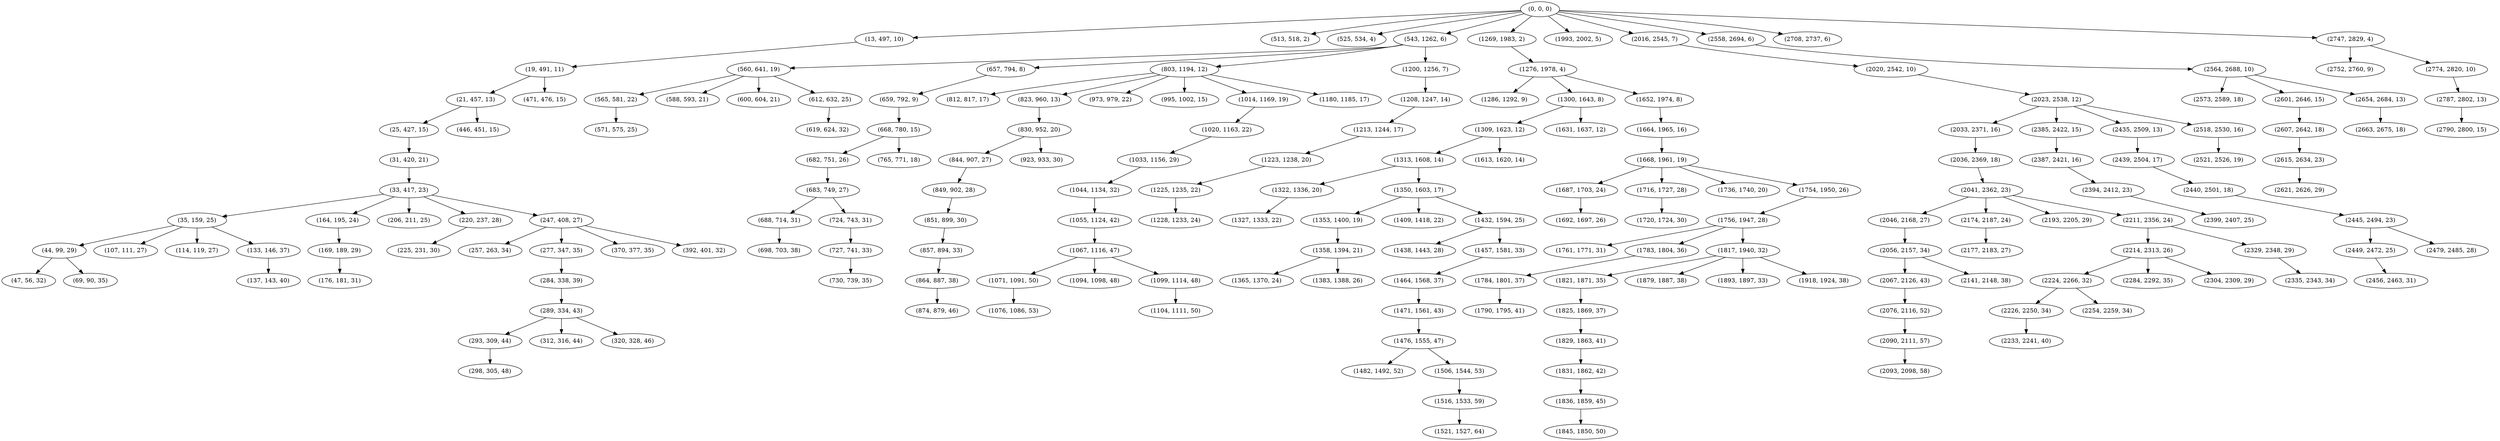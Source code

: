 digraph tree {
    "(0, 0, 0)";
    "(13, 497, 10)";
    "(19, 491, 11)";
    "(21, 457, 13)";
    "(25, 427, 15)";
    "(31, 420, 21)";
    "(33, 417, 23)";
    "(35, 159, 25)";
    "(44, 99, 29)";
    "(47, 56, 32)";
    "(69, 90, 35)";
    "(107, 111, 27)";
    "(114, 119, 27)";
    "(133, 146, 37)";
    "(137, 143, 40)";
    "(164, 195, 24)";
    "(169, 189, 29)";
    "(176, 181, 31)";
    "(206, 211, 25)";
    "(220, 237, 28)";
    "(225, 231, 30)";
    "(247, 408, 27)";
    "(257, 263, 34)";
    "(277, 347, 35)";
    "(284, 338, 39)";
    "(289, 334, 43)";
    "(293, 309, 44)";
    "(298, 305, 48)";
    "(312, 316, 44)";
    "(320, 328, 46)";
    "(370, 377, 35)";
    "(392, 401, 32)";
    "(446, 451, 15)";
    "(471, 476, 15)";
    "(513, 518, 2)";
    "(525, 534, 4)";
    "(543, 1262, 6)";
    "(560, 641, 19)";
    "(565, 581, 22)";
    "(571, 575, 25)";
    "(588, 593, 21)";
    "(600, 604, 21)";
    "(612, 632, 25)";
    "(619, 624, 32)";
    "(657, 794, 8)";
    "(659, 792, 9)";
    "(668, 780, 15)";
    "(682, 751, 26)";
    "(683, 749, 27)";
    "(688, 714, 31)";
    "(698, 703, 38)";
    "(724, 743, 31)";
    "(727, 741, 33)";
    "(730, 739, 35)";
    "(765, 771, 18)";
    "(803, 1194, 12)";
    "(812, 817, 17)";
    "(823, 960, 13)";
    "(830, 952, 20)";
    "(844, 907, 27)";
    "(849, 902, 28)";
    "(851, 899, 30)";
    "(857, 894, 33)";
    "(864, 887, 38)";
    "(874, 879, 46)";
    "(923, 933, 30)";
    "(973, 979, 22)";
    "(995, 1002, 15)";
    "(1014, 1169, 19)";
    "(1020, 1163, 22)";
    "(1033, 1156, 29)";
    "(1044, 1134, 32)";
    "(1055, 1124, 42)";
    "(1067, 1116, 47)";
    "(1071, 1091, 50)";
    "(1076, 1086, 53)";
    "(1094, 1098, 48)";
    "(1099, 1114, 48)";
    "(1104, 1111, 50)";
    "(1180, 1185, 17)";
    "(1200, 1256, 7)";
    "(1208, 1247, 14)";
    "(1213, 1244, 17)";
    "(1223, 1238, 20)";
    "(1225, 1235, 22)";
    "(1228, 1233, 24)";
    "(1269, 1983, 2)";
    "(1276, 1978, 4)";
    "(1286, 1292, 9)";
    "(1300, 1643, 8)";
    "(1309, 1623, 12)";
    "(1313, 1608, 14)";
    "(1322, 1336, 20)";
    "(1327, 1333, 22)";
    "(1350, 1603, 17)";
    "(1353, 1400, 19)";
    "(1358, 1394, 21)";
    "(1365, 1370, 24)";
    "(1383, 1388, 26)";
    "(1409, 1418, 22)";
    "(1432, 1594, 25)";
    "(1438, 1443, 28)";
    "(1457, 1581, 33)";
    "(1464, 1568, 37)";
    "(1471, 1561, 43)";
    "(1476, 1555, 47)";
    "(1482, 1492, 52)";
    "(1506, 1544, 53)";
    "(1516, 1533, 59)";
    "(1521, 1527, 64)";
    "(1613, 1620, 14)";
    "(1631, 1637, 12)";
    "(1652, 1974, 8)";
    "(1664, 1965, 16)";
    "(1668, 1961, 19)";
    "(1687, 1703, 24)";
    "(1692, 1697, 26)";
    "(1716, 1727, 28)";
    "(1720, 1724, 30)";
    "(1736, 1740, 20)";
    "(1754, 1950, 26)";
    "(1756, 1947, 28)";
    "(1761, 1771, 31)";
    "(1783, 1804, 36)";
    "(1784, 1801, 37)";
    "(1790, 1795, 41)";
    "(1817, 1940, 32)";
    "(1821, 1871, 35)";
    "(1825, 1869, 37)";
    "(1829, 1863, 41)";
    "(1831, 1862, 42)";
    "(1836, 1859, 45)";
    "(1845, 1850, 50)";
    "(1879, 1887, 38)";
    "(1893, 1897, 33)";
    "(1918, 1924, 38)";
    "(1993, 2002, 5)";
    "(2016, 2545, 7)";
    "(2020, 2542, 10)";
    "(2023, 2538, 12)";
    "(2033, 2371, 16)";
    "(2036, 2369, 18)";
    "(2041, 2362, 23)";
    "(2046, 2168, 27)";
    "(2056, 2157, 34)";
    "(2067, 2126, 43)";
    "(2076, 2116, 52)";
    "(2090, 2111, 57)";
    "(2093, 2098, 58)";
    "(2141, 2148, 38)";
    "(2174, 2187, 24)";
    "(2177, 2183, 27)";
    "(2193, 2205, 29)";
    "(2211, 2356, 24)";
    "(2214, 2313, 26)";
    "(2224, 2266, 32)";
    "(2226, 2250, 34)";
    "(2233, 2241, 40)";
    "(2254, 2259, 34)";
    "(2284, 2292, 35)";
    "(2304, 2309, 29)";
    "(2329, 2348, 29)";
    "(2335, 2343, 34)";
    "(2385, 2422, 15)";
    "(2387, 2421, 16)";
    "(2394, 2412, 23)";
    "(2399, 2407, 25)";
    "(2435, 2509, 13)";
    "(2439, 2504, 17)";
    "(2440, 2501, 18)";
    "(2445, 2494, 23)";
    "(2449, 2472, 25)";
    "(2456, 2463, 31)";
    "(2479, 2485, 28)";
    "(2518, 2530, 16)";
    "(2521, 2526, 19)";
    "(2558, 2694, 6)";
    "(2564, 2688, 10)";
    "(2573, 2589, 18)";
    "(2601, 2646, 15)";
    "(2607, 2642, 18)";
    "(2615, 2634, 23)";
    "(2621, 2626, 29)";
    "(2654, 2684, 13)";
    "(2663, 2675, 18)";
    "(2708, 2737, 6)";
    "(2747, 2829, 4)";
    "(2752, 2760, 9)";
    "(2774, 2820, 10)";
    "(2787, 2802, 13)";
    "(2790, 2800, 15)";
    "(0, 0, 0)" -> "(13, 497, 10)";
    "(0, 0, 0)" -> "(513, 518, 2)";
    "(0, 0, 0)" -> "(525, 534, 4)";
    "(0, 0, 0)" -> "(543, 1262, 6)";
    "(0, 0, 0)" -> "(1269, 1983, 2)";
    "(0, 0, 0)" -> "(1993, 2002, 5)";
    "(0, 0, 0)" -> "(2016, 2545, 7)";
    "(0, 0, 0)" -> "(2558, 2694, 6)";
    "(0, 0, 0)" -> "(2708, 2737, 6)";
    "(0, 0, 0)" -> "(2747, 2829, 4)";
    "(13, 497, 10)" -> "(19, 491, 11)";
    "(19, 491, 11)" -> "(21, 457, 13)";
    "(19, 491, 11)" -> "(471, 476, 15)";
    "(21, 457, 13)" -> "(25, 427, 15)";
    "(21, 457, 13)" -> "(446, 451, 15)";
    "(25, 427, 15)" -> "(31, 420, 21)";
    "(31, 420, 21)" -> "(33, 417, 23)";
    "(33, 417, 23)" -> "(35, 159, 25)";
    "(33, 417, 23)" -> "(164, 195, 24)";
    "(33, 417, 23)" -> "(206, 211, 25)";
    "(33, 417, 23)" -> "(220, 237, 28)";
    "(33, 417, 23)" -> "(247, 408, 27)";
    "(35, 159, 25)" -> "(44, 99, 29)";
    "(35, 159, 25)" -> "(107, 111, 27)";
    "(35, 159, 25)" -> "(114, 119, 27)";
    "(35, 159, 25)" -> "(133, 146, 37)";
    "(44, 99, 29)" -> "(47, 56, 32)";
    "(44, 99, 29)" -> "(69, 90, 35)";
    "(133, 146, 37)" -> "(137, 143, 40)";
    "(164, 195, 24)" -> "(169, 189, 29)";
    "(169, 189, 29)" -> "(176, 181, 31)";
    "(220, 237, 28)" -> "(225, 231, 30)";
    "(247, 408, 27)" -> "(257, 263, 34)";
    "(247, 408, 27)" -> "(277, 347, 35)";
    "(247, 408, 27)" -> "(370, 377, 35)";
    "(247, 408, 27)" -> "(392, 401, 32)";
    "(277, 347, 35)" -> "(284, 338, 39)";
    "(284, 338, 39)" -> "(289, 334, 43)";
    "(289, 334, 43)" -> "(293, 309, 44)";
    "(289, 334, 43)" -> "(312, 316, 44)";
    "(289, 334, 43)" -> "(320, 328, 46)";
    "(293, 309, 44)" -> "(298, 305, 48)";
    "(543, 1262, 6)" -> "(560, 641, 19)";
    "(543, 1262, 6)" -> "(657, 794, 8)";
    "(543, 1262, 6)" -> "(803, 1194, 12)";
    "(543, 1262, 6)" -> "(1200, 1256, 7)";
    "(560, 641, 19)" -> "(565, 581, 22)";
    "(560, 641, 19)" -> "(588, 593, 21)";
    "(560, 641, 19)" -> "(600, 604, 21)";
    "(560, 641, 19)" -> "(612, 632, 25)";
    "(565, 581, 22)" -> "(571, 575, 25)";
    "(612, 632, 25)" -> "(619, 624, 32)";
    "(657, 794, 8)" -> "(659, 792, 9)";
    "(659, 792, 9)" -> "(668, 780, 15)";
    "(668, 780, 15)" -> "(682, 751, 26)";
    "(668, 780, 15)" -> "(765, 771, 18)";
    "(682, 751, 26)" -> "(683, 749, 27)";
    "(683, 749, 27)" -> "(688, 714, 31)";
    "(683, 749, 27)" -> "(724, 743, 31)";
    "(688, 714, 31)" -> "(698, 703, 38)";
    "(724, 743, 31)" -> "(727, 741, 33)";
    "(727, 741, 33)" -> "(730, 739, 35)";
    "(803, 1194, 12)" -> "(812, 817, 17)";
    "(803, 1194, 12)" -> "(823, 960, 13)";
    "(803, 1194, 12)" -> "(973, 979, 22)";
    "(803, 1194, 12)" -> "(995, 1002, 15)";
    "(803, 1194, 12)" -> "(1014, 1169, 19)";
    "(803, 1194, 12)" -> "(1180, 1185, 17)";
    "(823, 960, 13)" -> "(830, 952, 20)";
    "(830, 952, 20)" -> "(844, 907, 27)";
    "(830, 952, 20)" -> "(923, 933, 30)";
    "(844, 907, 27)" -> "(849, 902, 28)";
    "(849, 902, 28)" -> "(851, 899, 30)";
    "(851, 899, 30)" -> "(857, 894, 33)";
    "(857, 894, 33)" -> "(864, 887, 38)";
    "(864, 887, 38)" -> "(874, 879, 46)";
    "(1014, 1169, 19)" -> "(1020, 1163, 22)";
    "(1020, 1163, 22)" -> "(1033, 1156, 29)";
    "(1033, 1156, 29)" -> "(1044, 1134, 32)";
    "(1044, 1134, 32)" -> "(1055, 1124, 42)";
    "(1055, 1124, 42)" -> "(1067, 1116, 47)";
    "(1067, 1116, 47)" -> "(1071, 1091, 50)";
    "(1067, 1116, 47)" -> "(1094, 1098, 48)";
    "(1067, 1116, 47)" -> "(1099, 1114, 48)";
    "(1071, 1091, 50)" -> "(1076, 1086, 53)";
    "(1099, 1114, 48)" -> "(1104, 1111, 50)";
    "(1200, 1256, 7)" -> "(1208, 1247, 14)";
    "(1208, 1247, 14)" -> "(1213, 1244, 17)";
    "(1213, 1244, 17)" -> "(1223, 1238, 20)";
    "(1223, 1238, 20)" -> "(1225, 1235, 22)";
    "(1225, 1235, 22)" -> "(1228, 1233, 24)";
    "(1269, 1983, 2)" -> "(1276, 1978, 4)";
    "(1276, 1978, 4)" -> "(1286, 1292, 9)";
    "(1276, 1978, 4)" -> "(1300, 1643, 8)";
    "(1276, 1978, 4)" -> "(1652, 1974, 8)";
    "(1300, 1643, 8)" -> "(1309, 1623, 12)";
    "(1300, 1643, 8)" -> "(1631, 1637, 12)";
    "(1309, 1623, 12)" -> "(1313, 1608, 14)";
    "(1309, 1623, 12)" -> "(1613, 1620, 14)";
    "(1313, 1608, 14)" -> "(1322, 1336, 20)";
    "(1313, 1608, 14)" -> "(1350, 1603, 17)";
    "(1322, 1336, 20)" -> "(1327, 1333, 22)";
    "(1350, 1603, 17)" -> "(1353, 1400, 19)";
    "(1350, 1603, 17)" -> "(1409, 1418, 22)";
    "(1350, 1603, 17)" -> "(1432, 1594, 25)";
    "(1353, 1400, 19)" -> "(1358, 1394, 21)";
    "(1358, 1394, 21)" -> "(1365, 1370, 24)";
    "(1358, 1394, 21)" -> "(1383, 1388, 26)";
    "(1432, 1594, 25)" -> "(1438, 1443, 28)";
    "(1432, 1594, 25)" -> "(1457, 1581, 33)";
    "(1457, 1581, 33)" -> "(1464, 1568, 37)";
    "(1464, 1568, 37)" -> "(1471, 1561, 43)";
    "(1471, 1561, 43)" -> "(1476, 1555, 47)";
    "(1476, 1555, 47)" -> "(1482, 1492, 52)";
    "(1476, 1555, 47)" -> "(1506, 1544, 53)";
    "(1506, 1544, 53)" -> "(1516, 1533, 59)";
    "(1516, 1533, 59)" -> "(1521, 1527, 64)";
    "(1652, 1974, 8)" -> "(1664, 1965, 16)";
    "(1664, 1965, 16)" -> "(1668, 1961, 19)";
    "(1668, 1961, 19)" -> "(1687, 1703, 24)";
    "(1668, 1961, 19)" -> "(1716, 1727, 28)";
    "(1668, 1961, 19)" -> "(1736, 1740, 20)";
    "(1668, 1961, 19)" -> "(1754, 1950, 26)";
    "(1687, 1703, 24)" -> "(1692, 1697, 26)";
    "(1716, 1727, 28)" -> "(1720, 1724, 30)";
    "(1754, 1950, 26)" -> "(1756, 1947, 28)";
    "(1756, 1947, 28)" -> "(1761, 1771, 31)";
    "(1756, 1947, 28)" -> "(1783, 1804, 36)";
    "(1756, 1947, 28)" -> "(1817, 1940, 32)";
    "(1783, 1804, 36)" -> "(1784, 1801, 37)";
    "(1784, 1801, 37)" -> "(1790, 1795, 41)";
    "(1817, 1940, 32)" -> "(1821, 1871, 35)";
    "(1817, 1940, 32)" -> "(1879, 1887, 38)";
    "(1817, 1940, 32)" -> "(1893, 1897, 33)";
    "(1817, 1940, 32)" -> "(1918, 1924, 38)";
    "(1821, 1871, 35)" -> "(1825, 1869, 37)";
    "(1825, 1869, 37)" -> "(1829, 1863, 41)";
    "(1829, 1863, 41)" -> "(1831, 1862, 42)";
    "(1831, 1862, 42)" -> "(1836, 1859, 45)";
    "(1836, 1859, 45)" -> "(1845, 1850, 50)";
    "(2016, 2545, 7)" -> "(2020, 2542, 10)";
    "(2020, 2542, 10)" -> "(2023, 2538, 12)";
    "(2023, 2538, 12)" -> "(2033, 2371, 16)";
    "(2023, 2538, 12)" -> "(2385, 2422, 15)";
    "(2023, 2538, 12)" -> "(2435, 2509, 13)";
    "(2023, 2538, 12)" -> "(2518, 2530, 16)";
    "(2033, 2371, 16)" -> "(2036, 2369, 18)";
    "(2036, 2369, 18)" -> "(2041, 2362, 23)";
    "(2041, 2362, 23)" -> "(2046, 2168, 27)";
    "(2041, 2362, 23)" -> "(2174, 2187, 24)";
    "(2041, 2362, 23)" -> "(2193, 2205, 29)";
    "(2041, 2362, 23)" -> "(2211, 2356, 24)";
    "(2046, 2168, 27)" -> "(2056, 2157, 34)";
    "(2056, 2157, 34)" -> "(2067, 2126, 43)";
    "(2056, 2157, 34)" -> "(2141, 2148, 38)";
    "(2067, 2126, 43)" -> "(2076, 2116, 52)";
    "(2076, 2116, 52)" -> "(2090, 2111, 57)";
    "(2090, 2111, 57)" -> "(2093, 2098, 58)";
    "(2174, 2187, 24)" -> "(2177, 2183, 27)";
    "(2211, 2356, 24)" -> "(2214, 2313, 26)";
    "(2211, 2356, 24)" -> "(2329, 2348, 29)";
    "(2214, 2313, 26)" -> "(2224, 2266, 32)";
    "(2214, 2313, 26)" -> "(2284, 2292, 35)";
    "(2214, 2313, 26)" -> "(2304, 2309, 29)";
    "(2224, 2266, 32)" -> "(2226, 2250, 34)";
    "(2224, 2266, 32)" -> "(2254, 2259, 34)";
    "(2226, 2250, 34)" -> "(2233, 2241, 40)";
    "(2329, 2348, 29)" -> "(2335, 2343, 34)";
    "(2385, 2422, 15)" -> "(2387, 2421, 16)";
    "(2387, 2421, 16)" -> "(2394, 2412, 23)";
    "(2394, 2412, 23)" -> "(2399, 2407, 25)";
    "(2435, 2509, 13)" -> "(2439, 2504, 17)";
    "(2439, 2504, 17)" -> "(2440, 2501, 18)";
    "(2440, 2501, 18)" -> "(2445, 2494, 23)";
    "(2445, 2494, 23)" -> "(2449, 2472, 25)";
    "(2445, 2494, 23)" -> "(2479, 2485, 28)";
    "(2449, 2472, 25)" -> "(2456, 2463, 31)";
    "(2518, 2530, 16)" -> "(2521, 2526, 19)";
    "(2558, 2694, 6)" -> "(2564, 2688, 10)";
    "(2564, 2688, 10)" -> "(2573, 2589, 18)";
    "(2564, 2688, 10)" -> "(2601, 2646, 15)";
    "(2564, 2688, 10)" -> "(2654, 2684, 13)";
    "(2601, 2646, 15)" -> "(2607, 2642, 18)";
    "(2607, 2642, 18)" -> "(2615, 2634, 23)";
    "(2615, 2634, 23)" -> "(2621, 2626, 29)";
    "(2654, 2684, 13)" -> "(2663, 2675, 18)";
    "(2747, 2829, 4)" -> "(2752, 2760, 9)";
    "(2747, 2829, 4)" -> "(2774, 2820, 10)";
    "(2774, 2820, 10)" -> "(2787, 2802, 13)";
    "(2787, 2802, 13)" -> "(2790, 2800, 15)";
}
